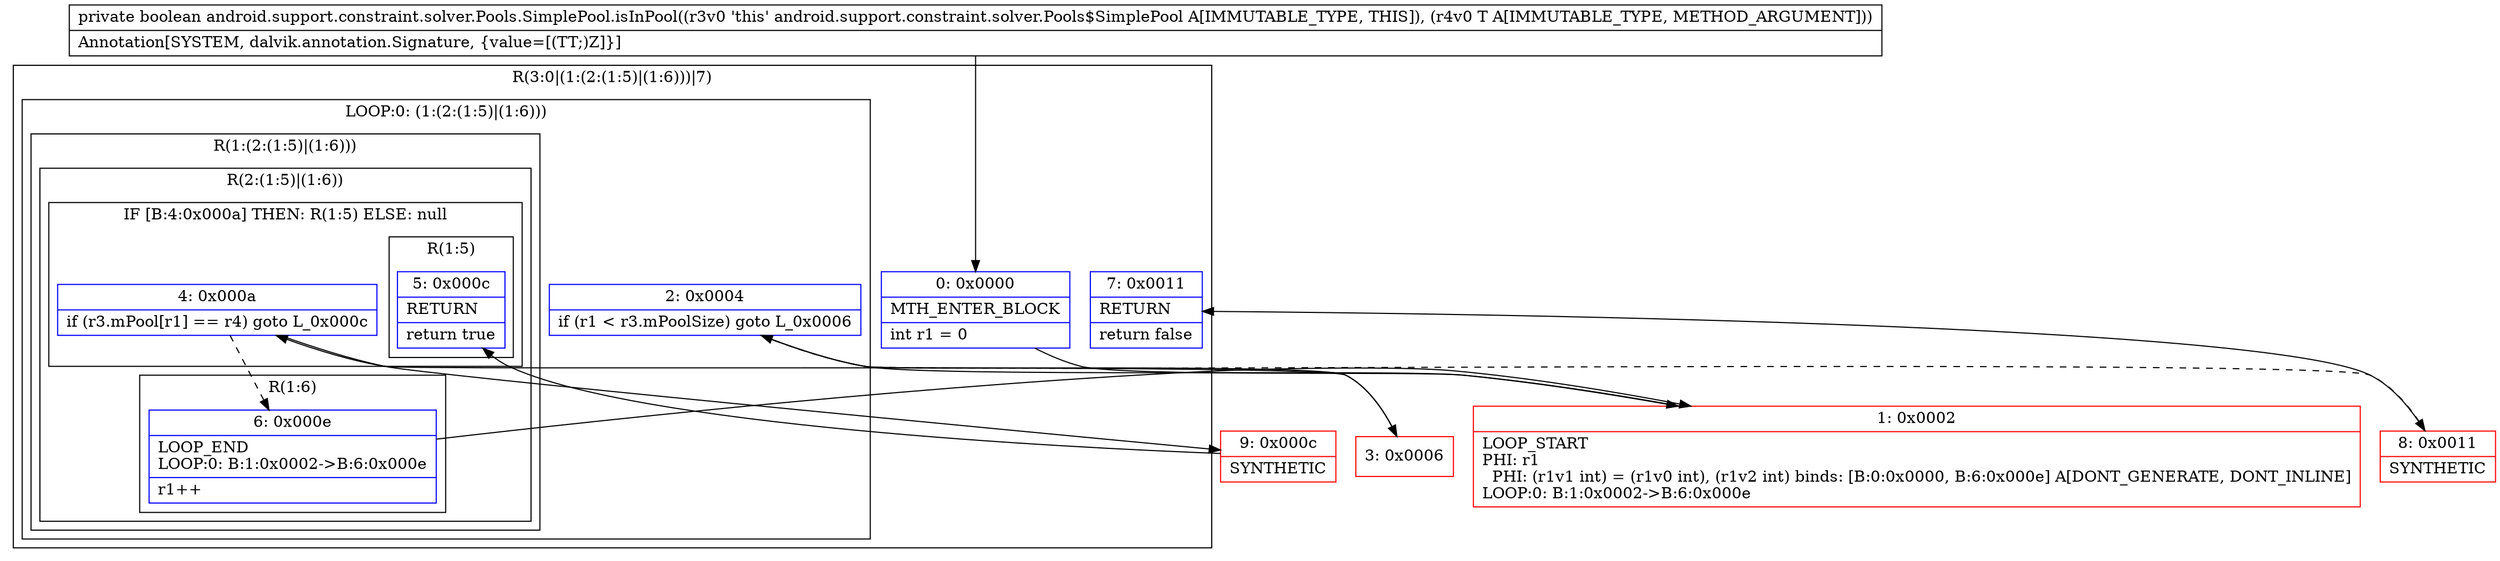 digraph "CFG forandroid.support.constraint.solver.Pools.SimplePool.isInPool(Ljava\/lang\/Object;)Z" {
subgraph cluster_Region_1943954607 {
label = "R(3:0|(1:(2:(1:5)|(1:6)))|7)";
node [shape=record,color=blue];
Node_0 [shape=record,label="{0\:\ 0x0000|MTH_ENTER_BLOCK\l|int r1 = 0\l}"];
subgraph cluster_LoopRegion_1304653764 {
label = "LOOP:0: (1:(2:(1:5)|(1:6)))";
node [shape=record,color=blue];
Node_2 [shape=record,label="{2\:\ 0x0004|if (r1 \< r3.mPoolSize) goto L_0x0006\l}"];
subgraph cluster_Region_1004688740 {
label = "R(1:(2:(1:5)|(1:6)))";
node [shape=record,color=blue];
subgraph cluster_Region_539554033 {
label = "R(2:(1:5)|(1:6))";
node [shape=record,color=blue];
subgraph cluster_IfRegion_1323672022 {
label = "IF [B:4:0x000a] THEN: R(1:5) ELSE: null";
node [shape=record,color=blue];
Node_4 [shape=record,label="{4\:\ 0x000a|if (r3.mPool[r1] == r4) goto L_0x000c\l}"];
subgraph cluster_Region_515844302 {
label = "R(1:5)";
node [shape=record,color=blue];
Node_5 [shape=record,label="{5\:\ 0x000c|RETURN\l|return true\l}"];
}
}
subgraph cluster_Region_999038878 {
label = "R(1:6)";
node [shape=record,color=blue];
Node_6 [shape=record,label="{6\:\ 0x000e|LOOP_END\lLOOP:0: B:1:0x0002\-\>B:6:0x000e\l|r1++\l}"];
}
}
}
}
Node_7 [shape=record,label="{7\:\ 0x0011|RETURN\l|return false\l}"];
}
Node_1 [shape=record,color=red,label="{1\:\ 0x0002|LOOP_START\lPHI: r1 \l  PHI: (r1v1 int) = (r1v0 int), (r1v2 int) binds: [B:0:0x0000, B:6:0x000e] A[DONT_GENERATE, DONT_INLINE]\lLOOP:0: B:1:0x0002\-\>B:6:0x000e\l}"];
Node_3 [shape=record,color=red,label="{3\:\ 0x0006}"];
Node_8 [shape=record,color=red,label="{8\:\ 0x0011|SYNTHETIC\l}"];
Node_9 [shape=record,color=red,label="{9\:\ 0x000c|SYNTHETIC\l}"];
MethodNode[shape=record,label="{private boolean android.support.constraint.solver.Pools.SimplePool.isInPool((r3v0 'this' android.support.constraint.solver.Pools$SimplePool A[IMMUTABLE_TYPE, THIS]), (r4v0 T A[IMMUTABLE_TYPE, METHOD_ARGUMENT]))  | Annotation[SYSTEM, dalvik.annotation.Signature, \{value=[(TT;)Z]\}]\l}"];
MethodNode -> Node_0;
Node_0 -> Node_1;
Node_2 -> Node_3;
Node_2 -> Node_8[style=dashed];
Node_4 -> Node_6[style=dashed];
Node_4 -> Node_9;
Node_6 -> Node_1;
Node_1 -> Node_2;
Node_3 -> Node_4;
Node_8 -> Node_7;
Node_9 -> Node_5;
}


